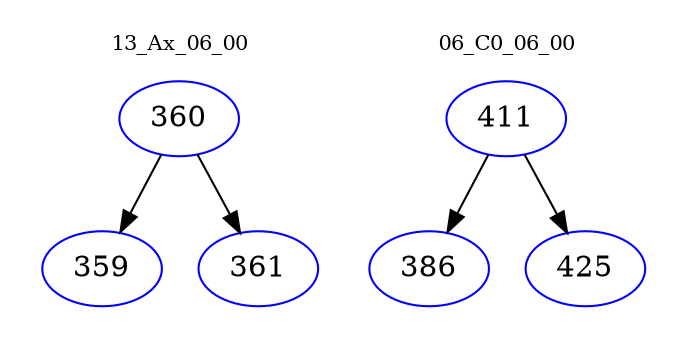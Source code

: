 digraph{
subgraph cluster_0 {
color = white
label = "13_Ax_06_00";
fontsize=10;
T0_360 [label="360", color="blue"]
T0_360 -> T0_359 [color="black"]
T0_359 [label="359", color="blue"]
T0_360 -> T0_361 [color="black"]
T0_361 [label="361", color="blue"]
}
subgraph cluster_1 {
color = white
label = "06_C0_06_00";
fontsize=10;
T1_411 [label="411", color="blue"]
T1_411 -> T1_386 [color="black"]
T1_386 [label="386", color="blue"]
T1_411 -> T1_425 [color="black"]
T1_425 [label="425", color="blue"]
}
}
